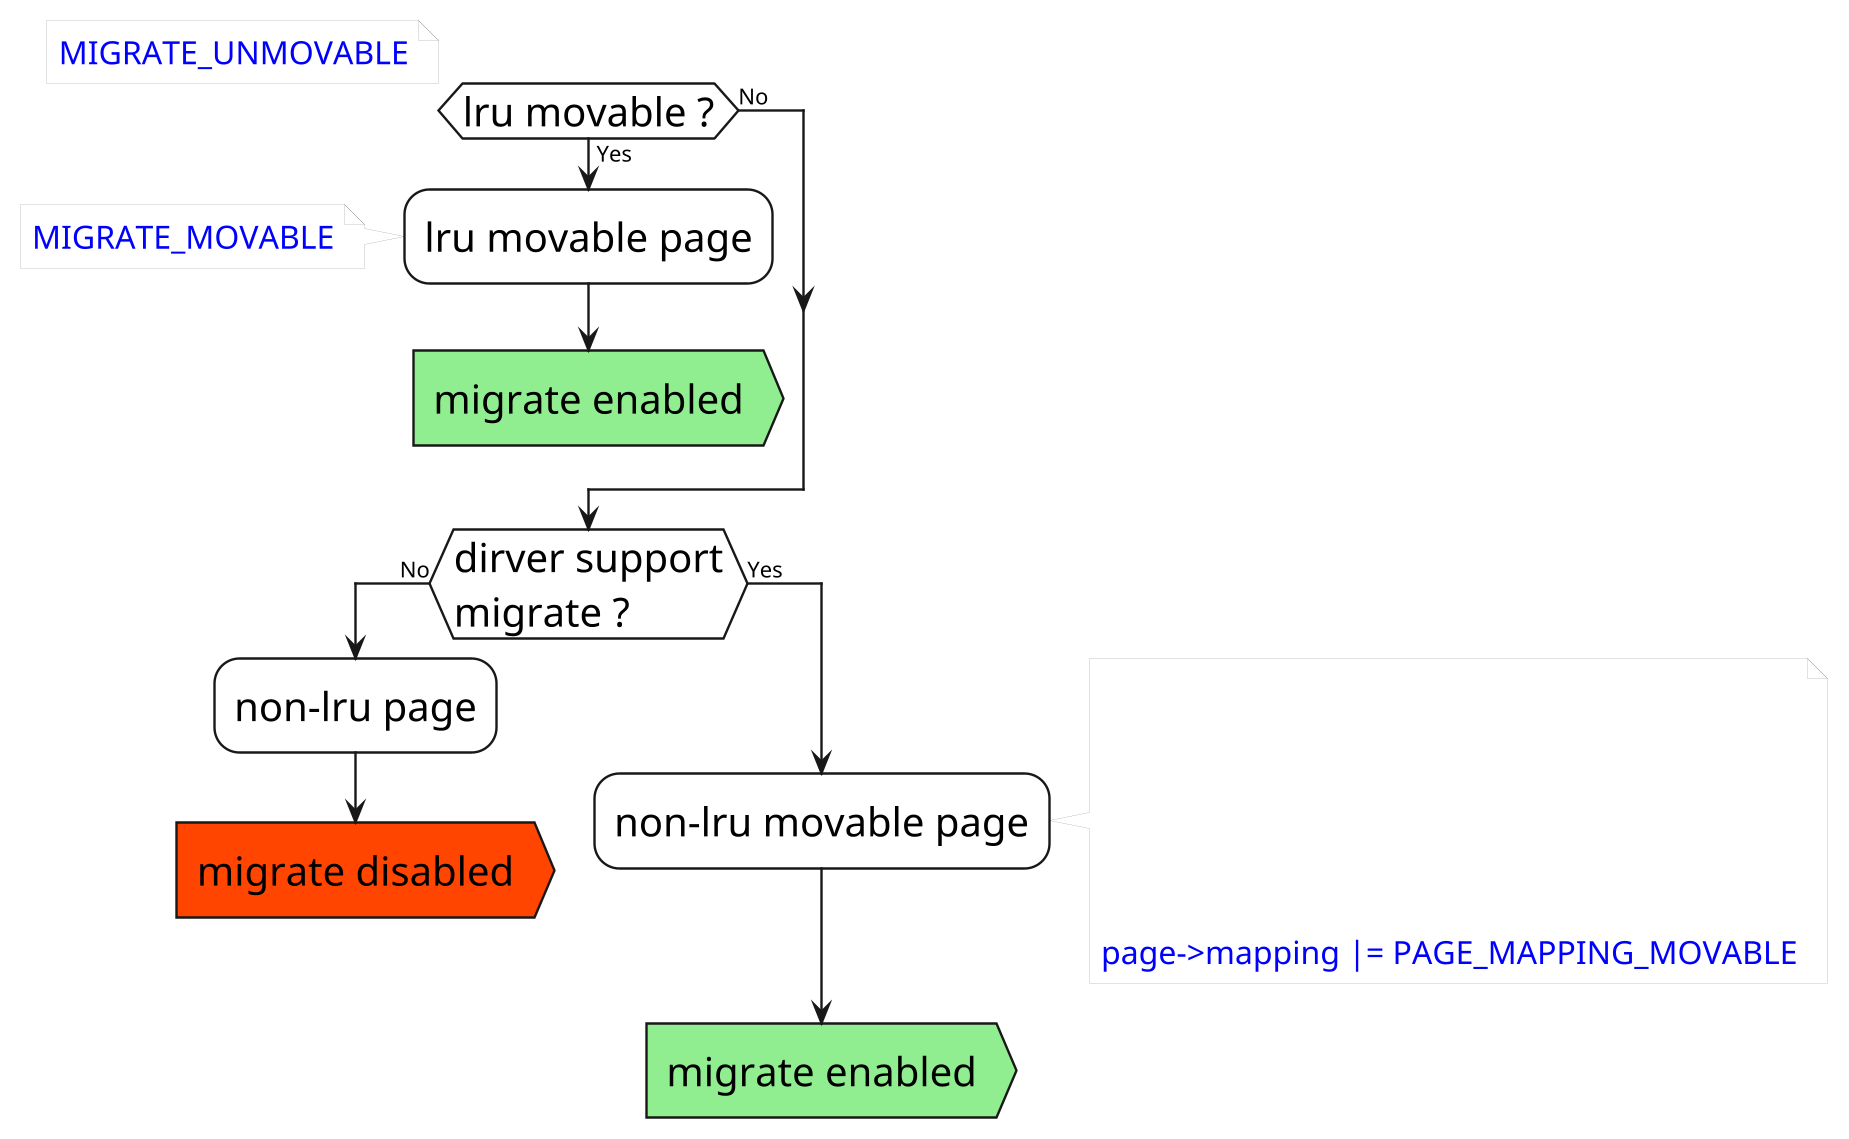@startuml
scale 2/1
skinparam Activity {
    FontSize 20
    BorderThickness 1.2
    BackgroundColor transparent
}

skinparam Note {
    FontSize 16
    BorderThickness 0
    BackgroundColor transparent
}

if (lru movable ?) then (Yes)
    :lru movable page;
    note left
    <color:blue>MIGRATE_MOVABLE</color>
    end note
    #LightGreen:migrate enabled;<<output>>
    detach
else (No)
    note right
    <color:blue>MIGRATE_UNMOVABLE</color>
    end note
endif
if (dirver support\nmigrate ?) then (No)
    :non-lru page;
    #OrangeRed:migrate disabled;<<output>>
    detach
else (Yes)
    :non-lru movable page;
    note right:\n\n\n\n\n\n<color:blue>page->mapping |= PAGE_MAPPING_MOVABLE</color>
    #LightGreen:migrate enabled;<<output>>
    detach
endif

@enduml
